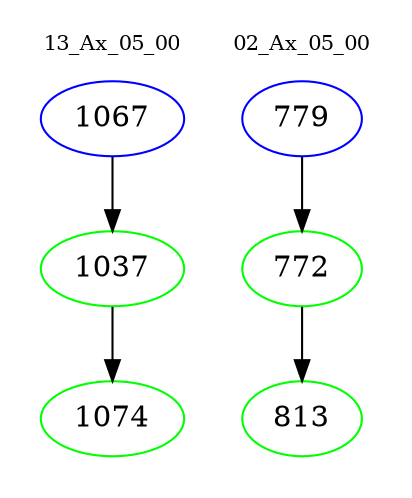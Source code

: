 digraph{
subgraph cluster_0 {
color = white
label = "13_Ax_05_00";
fontsize=10;
T0_1067 [label="1067", color="blue"]
T0_1067 -> T0_1037 [color="black"]
T0_1037 [label="1037", color="green"]
T0_1037 -> T0_1074 [color="black"]
T0_1074 [label="1074", color="green"]
}
subgraph cluster_1 {
color = white
label = "02_Ax_05_00";
fontsize=10;
T1_779 [label="779", color="blue"]
T1_779 -> T1_772 [color="black"]
T1_772 [label="772", color="green"]
T1_772 -> T1_813 [color="black"]
T1_813 [label="813", color="green"]
}
}
